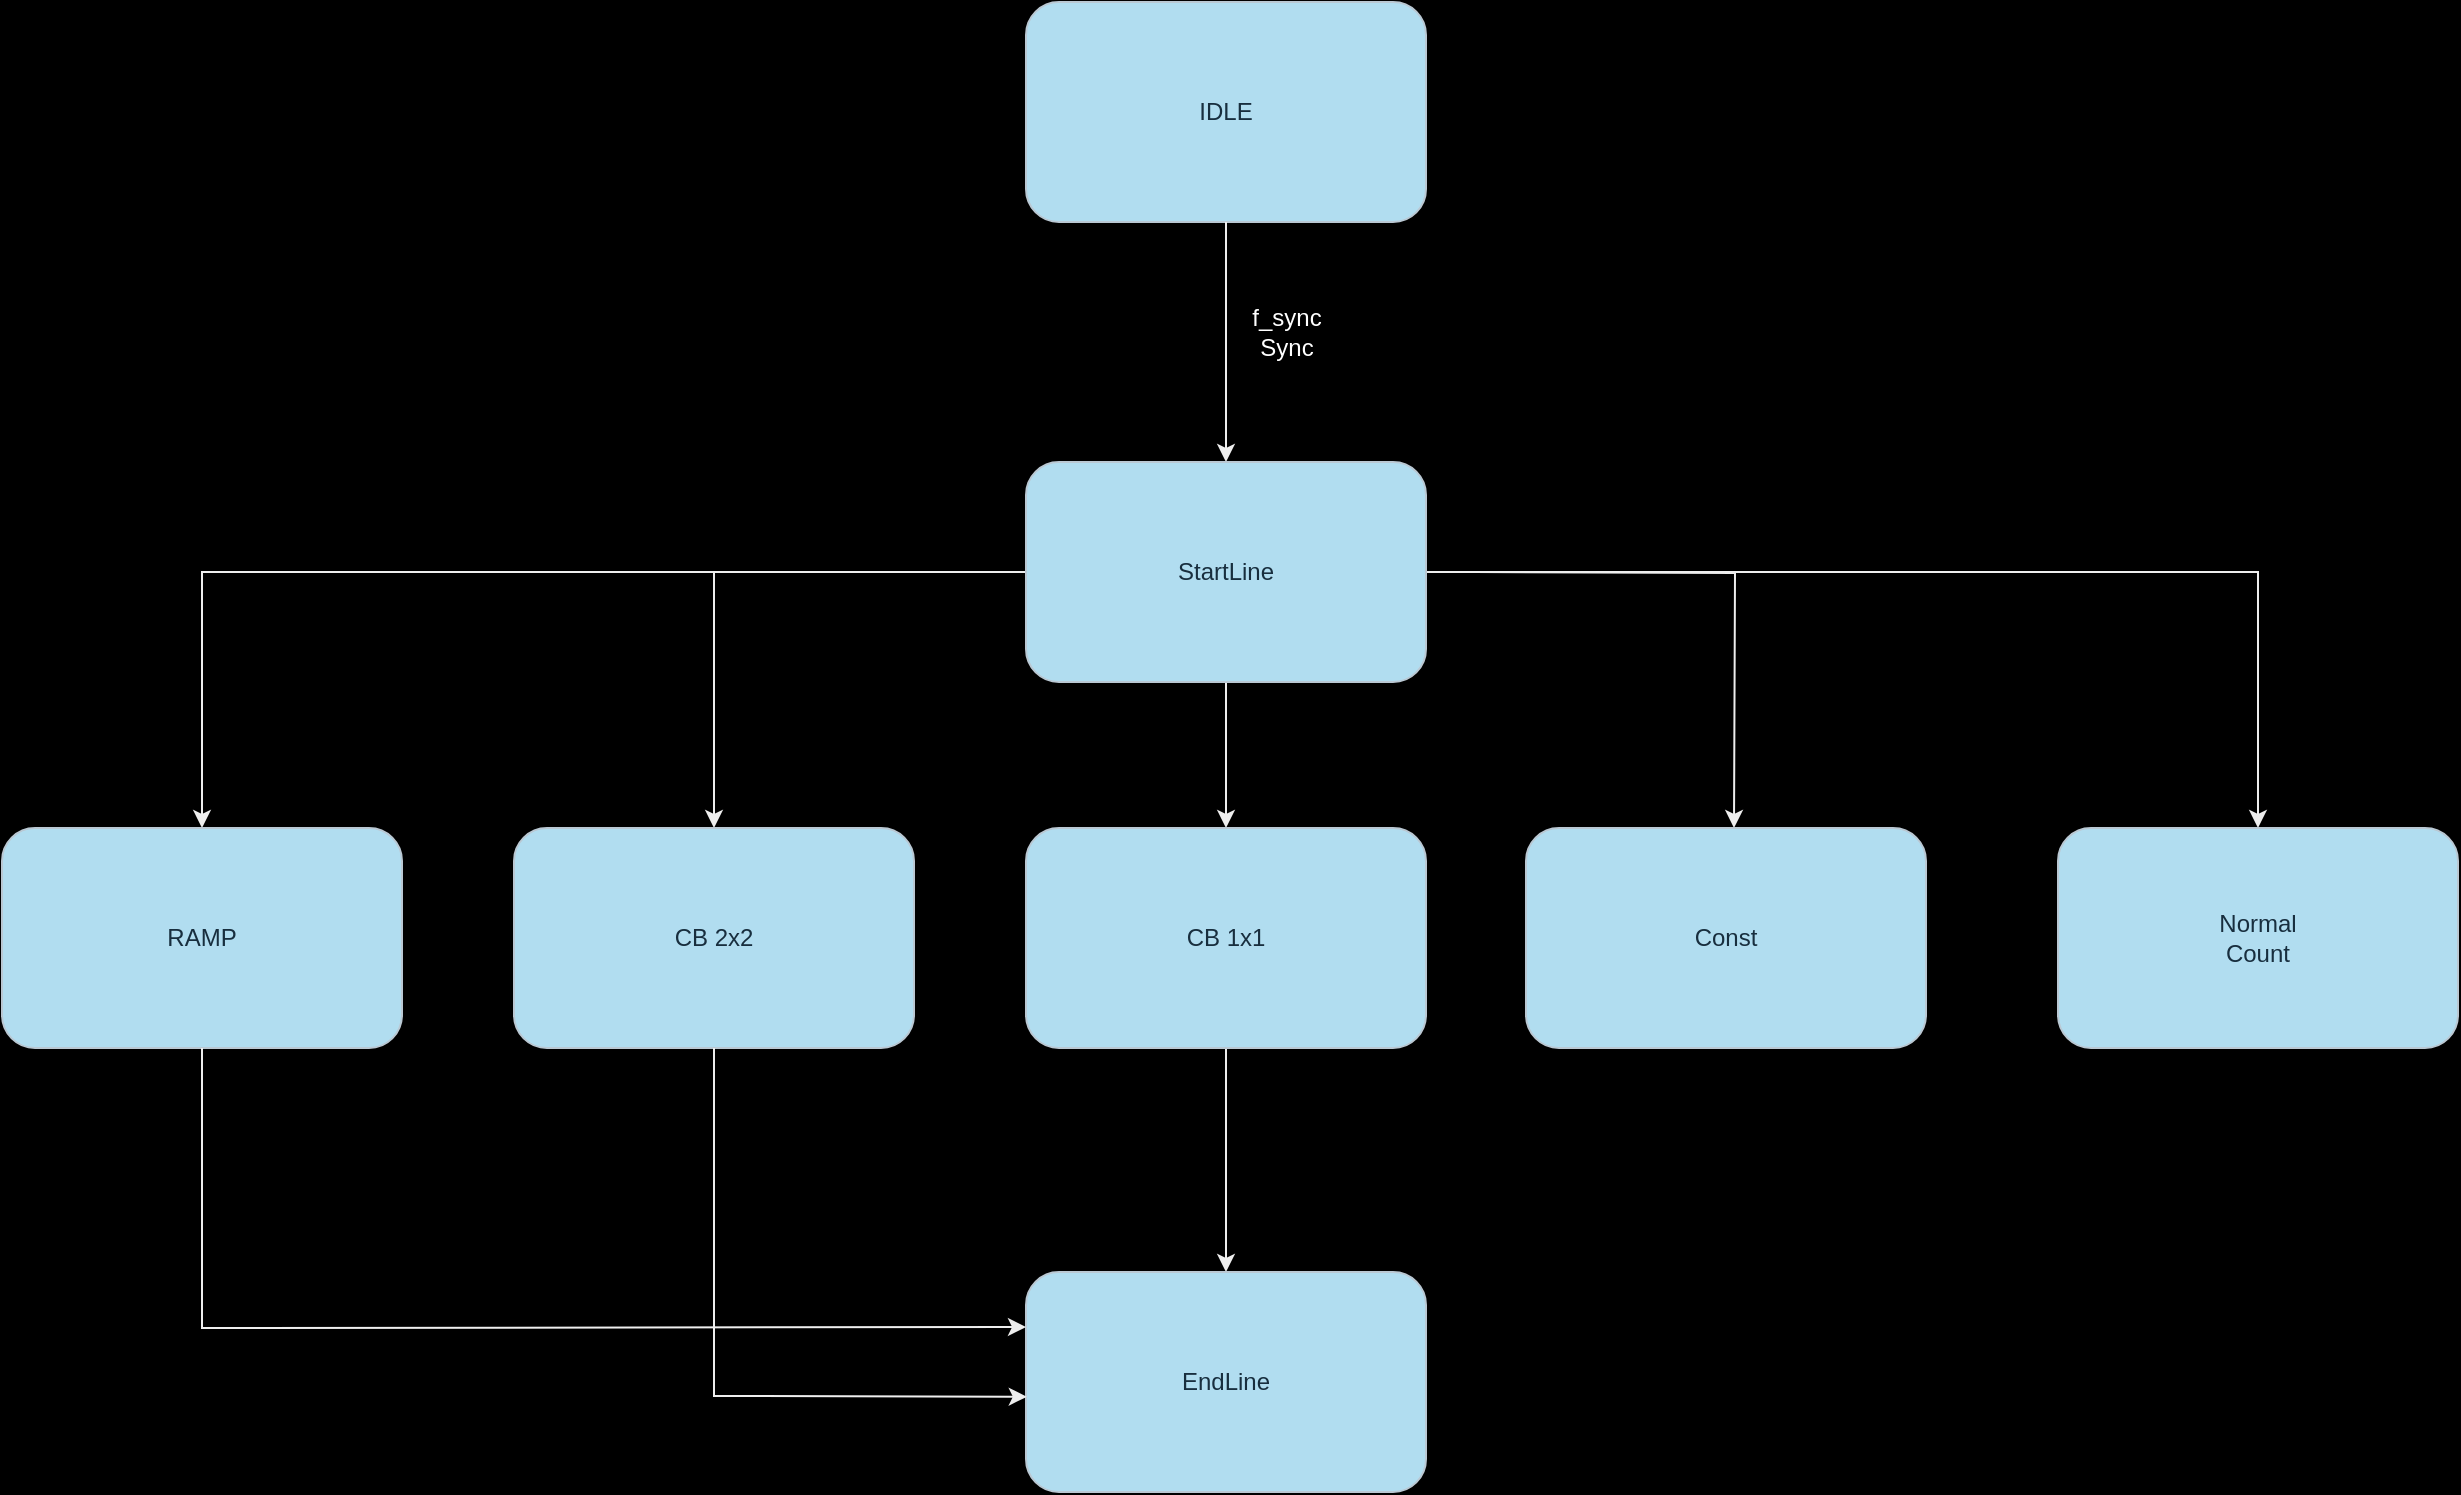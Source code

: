 <mxfile version="24.6.4" type="device">
  <diagram id="C5RBs43oDa-KdzZeNtuy" name="Page-1">
    <mxGraphModel dx="2232" dy="684" grid="0" gridSize="10" guides="1" tooltips="1" connect="1" arrows="1" fold="1" page="1" pageScale="1" pageWidth="827" pageHeight="1169" background="#000000" math="0" shadow="0">
      <root>
        <mxCell id="WIyWlLk6GJQsqaUBKTNV-0" />
        <mxCell id="WIyWlLk6GJQsqaUBKTNV-1" parent="WIyWlLk6GJQsqaUBKTNV-0" />
        <mxCell id="WIyWlLk6GJQsqaUBKTNV-3" value="IDLE" style="rounded=1;whiteSpace=wrap;html=1;fontSize=12;glass=0;strokeWidth=1;shadow=0;labelBackgroundColor=none;fillColor=#B1DDF0;strokeColor=#BAC8D3;fontColor=#182E3E;" parent="WIyWlLk6GJQsqaUBKTNV-1" vertex="1">
          <mxGeometry x="260" y="10" width="200" height="110" as="geometry" />
        </mxCell>
        <mxCell id="ZX8u3RKGNhHs-8vxlqdA-1" value="" style="endArrow=classic;html=1;rounded=0;exitX=0.5;exitY=1;exitDx=0;exitDy=0;labelBackgroundColor=none;fontColor=default;strokeColor=#EEEEEE;" parent="WIyWlLk6GJQsqaUBKTNV-1" source="WIyWlLk6GJQsqaUBKTNV-3" edge="1">
          <mxGeometry width="50" height="50" relative="1" as="geometry">
            <mxPoint x="390" y="120" as="sourcePoint" />
            <mxPoint x="360" y="240" as="targetPoint" />
          </mxGeometry>
        </mxCell>
        <mxCell id="ZX8u3RKGNhHs-8vxlqdA-11" value="" style="edgeStyle=orthogonalEdgeStyle;rounded=0;orthogonalLoop=1;jettySize=auto;html=1;strokeColor=#EEEEEE;fontColor=#FFFFFF;" parent="WIyWlLk6GJQsqaUBKTNV-1" source="ZX8u3RKGNhHs-8vxlqdA-3" target="ZX8u3RKGNhHs-8vxlqdA-10" edge="1">
          <mxGeometry relative="1" as="geometry" />
        </mxCell>
        <mxCell id="ZX8u3RKGNhHs-8vxlqdA-13" value="" style="edgeStyle=orthogonalEdgeStyle;rounded=0;orthogonalLoop=1;jettySize=auto;html=1;strokeColor=#EEEEEE;fontColor=#FFFFFF;" parent="WIyWlLk6GJQsqaUBKTNV-1" edge="1">
          <mxGeometry relative="1" as="geometry">
            <mxPoint x="484" y="295" as="sourcePoint" />
            <mxPoint x="614" y="423" as="targetPoint" />
          </mxGeometry>
        </mxCell>
        <mxCell id="ZX8u3RKGNhHs-8vxlqdA-15" value="" style="edgeStyle=orthogonalEdgeStyle;rounded=0;orthogonalLoop=1;jettySize=auto;html=1;strokeColor=#EEEEEE;fontColor=#FFFFFF;" parent="WIyWlLk6GJQsqaUBKTNV-1" source="ZX8u3RKGNhHs-8vxlqdA-3" target="ZX8u3RKGNhHs-8vxlqdA-14" edge="1">
          <mxGeometry relative="1" as="geometry" />
        </mxCell>
        <mxCell id="ZX8u3RKGNhHs-8vxlqdA-18" value="" style="edgeStyle=orthogonalEdgeStyle;rounded=0;orthogonalLoop=1;jettySize=auto;html=1;strokeColor=#EEEEEE;fontColor=#FFFFFF;" parent="WIyWlLk6GJQsqaUBKTNV-1" source="ZX8u3RKGNhHs-8vxlqdA-3" target="ZX8u3RKGNhHs-8vxlqdA-17" edge="1">
          <mxGeometry relative="1" as="geometry" />
        </mxCell>
        <mxCell id="ZX8u3RKGNhHs-8vxlqdA-20" value="" style="edgeStyle=orthogonalEdgeStyle;rounded=0;orthogonalLoop=1;jettySize=auto;html=1;strokeColor=#EEEEEE;fontColor=#FFFFFF;" parent="WIyWlLk6GJQsqaUBKTNV-1" source="ZX8u3RKGNhHs-8vxlqdA-3" target="ZX8u3RKGNhHs-8vxlqdA-19" edge="1">
          <mxGeometry relative="1" as="geometry" />
        </mxCell>
        <mxCell id="ZX8u3RKGNhHs-8vxlqdA-3" value="StartLine" style="rounded=1;whiteSpace=wrap;html=1;fontSize=12;glass=0;strokeWidth=1;shadow=0;labelBackgroundColor=none;fillColor=#B1DDF0;strokeColor=#BAC8D3;fontColor=#182E3E;" parent="WIyWlLk6GJQsqaUBKTNV-1" vertex="1">
          <mxGeometry x="260" y="240" width="200" height="110" as="geometry" />
        </mxCell>
        <mxCell id="ZX8u3RKGNhHs-8vxlqdA-4" value="&lt;font color=&quot;#ffffff&quot;&gt;f_sync&lt;/font&gt;&lt;div&gt;&lt;font color=&quot;#ffffff&quot;&gt;Sync&lt;/font&gt;&lt;/div&gt;" style="text;html=1;align=center;verticalAlign=middle;resizable=0;points=[];autosize=1;strokeColor=none;fillColor=none;labelBackgroundColor=none;fontColor=#182E3E;" parent="WIyWlLk6GJQsqaUBKTNV-1" vertex="1">
          <mxGeometry x="360" y="155" width="60" height="40" as="geometry" />
        </mxCell>
        <mxCell id="ZX8u3RKGNhHs-8vxlqdA-10" value="Normal&lt;div&gt;Count&lt;/div&gt;" style="rounded=1;whiteSpace=wrap;html=1;fontSize=12;glass=0;strokeWidth=1;shadow=0;labelBackgroundColor=none;fillColor=#B1DDF0;strokeColor=#BAC8D3;fontColor=#182E3E;" parent="WIyWlLk6GJQsqaUBKTNV-1" vertex="1">
          <mxGeometry x="776" y="423" width="200" height="110" as="geometry" />
        </mxCell>
        <mxCell id="ZX8u3RKGNhHs-8vxlqdA-12" value="Const" style="rounded=1;whiteSpace=wrap;html=1;fontSize=12;glass=0;strokeWidth=1;shadow=0;labelBackgroundColor=none;fillColor=#B1DDF0;strokeColor=#BAC8D3;fontColor=#182E3E;" parent="WIyWlLk6GJQsqaUBKTNV-1" vertex="1">
          <mxGeometry x="510" y="423" width="200" height="110" as="geometry" />
        </mxCell>
        <mxCell id="ZX8u3RKGNhHs-8vxlqdA-22" value="" style="edgeStyle=orthogonalEdgeStyle;rounded=0;orthogonalLoop=1;jettySize=auto;html=1;strokeColor=#EEEEEE;fontColor=#FFFFFF;" parent="WIyWlLk6GJQsqaUBKTNV-1" source="ZX8u3RKGNhHs-8vxlqdA-14" target="ZX8u3RKGNhHs-8vxlqdA-21" edge="1">
          <mxGeometry relative="1" as="geometry" />
        </mxCell>
        <mxCell id="ZX8u3RKGNhHs-8vxlqdA-14" value="CB 1x1" style="rounded=1;whiteSpace=wrap;html=1;fontSize=12;glass=0;strokeWidth=1;shadow=0;labelBackgroundColor=none;fillColor=#B1DDF0;strokeColor=#BAC8D3;fontColor=#182E3E;" parent="WIyWlLk6GJQsqaUBKTNV-1" vertex="1">
          <mxGeometry x="260" y="423" width="200" height="110" as="geometry" />
        </mxCell>
        <mxCell id="ZX8u3RKGNhHs-8vxlqdA-17" value="CB 2x2" style="rounded=1;whiteSpace=wrap;html=1;fontSize=12;glass=0;strokeWidth=1;shadow=0;labelBackgroundColor=none;fillColor=#B1DDF0;strokeColor=#BAC8D3;fontColor=#182E3E;" parent="WIyWlLk6GJQsqaUBKTNV-1" vertex="1">
          <mxGeometry x="4" y="423" width="200" height="110" as="geometry" />
        </mxCell>
        <mxCell id="ZX8u3RKGNhHs-8vxlqdA-19" value="RAMP" style="rounded=1;whiteSpace=wrap;html=1;fontSize=12;glass=0;strokeWidth=1;shadow=0;labelBackgroundColor=none;fillColor=#B1DDF0;strokeColor=#BAC8D3;fontColor=#182E3E;" parent="WIyWlLk6GJQsqaUBKTNV-1" vertex="1">
          <mxGeometry x="-252" y="423" width="200" height="110" as="geometry" />
        </mxCell>
        <mxCell id="ZX8u3RKGNhHs-8vxlqdA-21" value="EndLine" style="rounded=1;whiteSpace=wrap;html=1;fontSize=12;glass=0;strokeWidth=1;shadow=0;labelBackgroundColor=none;fillColor=#B1DDF0;strokeColor=#BAC8D3;fontColor=#182E3E;" parent="WIyWlLk6GJQsqaUBKTNV-1" vertex="1">
          <mxGeometry x="260" y="645" width="200" height="110" as="geometry" />
        </mxCell>
        <mxCell id="ZX8u3RKGNhHs-8vxlqdA-25" value="" style="endArrow=classic;html=1;rounded=0;strokeColor=#EEEEEE;fontColor=#FFFFFF;exitX=0.5;exitY=1;exitDx=0;exitDy=0;entryX=0.002;entryY=0.567;entryDx=0;entryDy=0;entryPerimeter=0;" parent="WIyWlLk6GJQsqaUBKTNV-1" source="ZX8u3RKGNhHs-8vxlqdA-17" target="ZX8u3RKGNhHs-8vxlqdA-21" edge="1">
          <mxGeometry width="50" height="50" relative="1" as="geometry">
            <mxPoint x="345" y="568" as="sourcePoint" />
            <mxPoint x="395" y="518" as="targetPoint" />
            <Array as="points">
              <mxPoint x="104" y="707" />
            </Array>
          </mxGeometry>
        </mxCell>
        <mxCell id="ZX8u3RKGNhHs-8vxlqdA-26" value="" style="endArrow=classic;html=1;rounded=0;strokeColor=#EEEEEE;fontColor=#FFFFFF;exitX=0.5;exitY=1;exitDx=0;exitDy=0;entryX=0;entryY=0.25;entryDx=0;entryDy=0;" parent="WIyWlLk6GJQsqaUBKTNV-1" source="ZX8u3RKGNhHs-8vxlqdA-19" target="ZX8u3RKGNhHs-8vxlqdA-21" edge="1">
          <mxGeometry width="50" height="50" relative="1" as="geometry">
            <mxPoint x="345" y="568" as="sourcePoint" />
            <mxPoint x="395" y="518" as="targetPoint" />
            <Array as="points">
              <mxPoint x="-152" y="673" />
            </Array>
          </mxGeometry>
        </mxCell>
      </root>
    </mxGraphModel>
  </diagram>
</mxfile>
